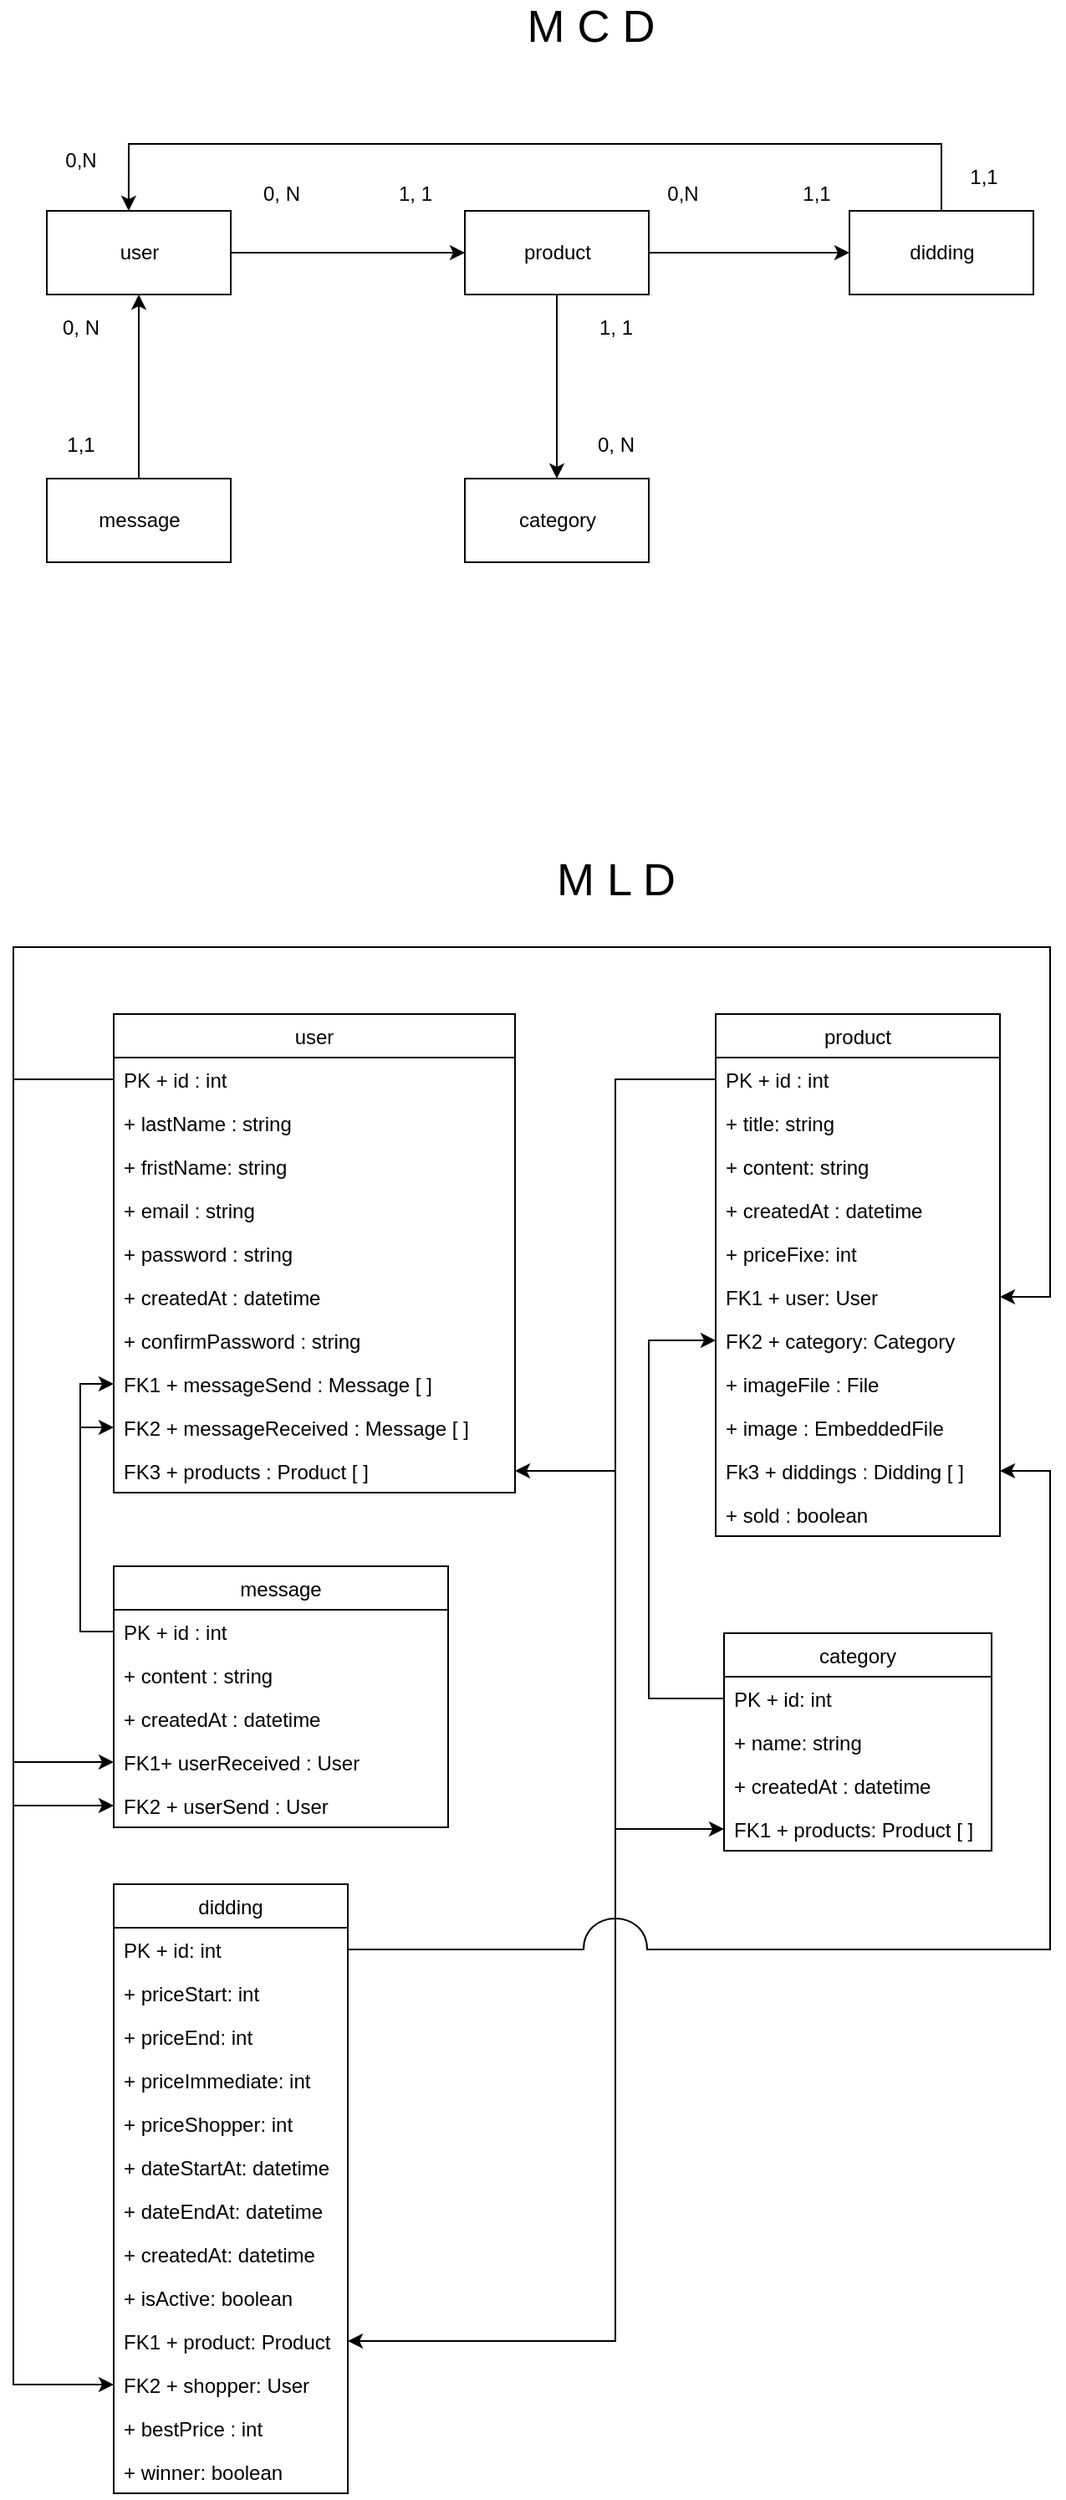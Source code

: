 <mxfile version="14.2.6" type="device"><diagram id="om3F-XPWaC82xKXPHPVz" name="Page-1"><mxGraphModel dx="1422" dy="798" grid="1" gridSize="10" guides="1" tooltips="1" connect="1" arrows="1" fold="1" page="1" pageScale="1" pageWidth="827" pageHeight="1169" math="0" shadow="0"><root><mxCell id="0"/><mxCell id="1" parent="0"/><mxCell id="sTQWusC1MEnu_QbTZ6LZ-8" style="edgeStyle=orthogonalEdgeStyle;rounded=0;orthogonalLoop=1;jettySize=auto;html=1;" parent="1" source="sTQWusC1MEnu_QbTZ6LZ-1" target="sTQWusC1MEnu_QbTZ6LZ-5" edge="1"><mxGeometry relative="1" as="geometry"/></mxCell><mxCell id="sTQWusC1MEnu_QbTZ6LZ-1" value="user" style="html=1;" parent="1" vertex="1"><mxGeometry x="40" y="360" width="110" height="50" as="geometry"/></mxCell><mxCell id="sTQWusC1MEnu_QbTZ6LZ-2" value="&lt;font style=&quot;font-size: 27px&quot;&gt;M C D&lt;/font&gt;" style="text;html=1;align=center;verticalAlign=middle;resizable=0;points=[];autosize=1;" parent="1" vertex="1"><mxGeometry x="320" y="240" width="90" height="20" as="geometry"/></mxCell><mxCell id="sTQWusC1MEnu_QbTZ6LZ-4" value="category" style="html=1;" parent="1" vertex="1"><mxGeometry x="290" y="520" width="110" height="50" as="geometry"/></mxCell><mxCell id="sTQWusC1MEnu_QbTZ6LZ-9" style="edgeStyle=orthogonalEdgeStyle;rounded=0;orthogonalLoop=1;jettySize=auto;html=1;" parent="1" source="sTQWusC1MEnu_QbTZ6LZ-5" target="sTQWusC1MEnu_QbTZ6LZ-4" edge="1"><mxGeometry relative="1" as="geometry"/></mxCell><mxCell id="YgUrWDQRGDnjZMu8azwp-14" style="edgeStyle=orthogonalEdgeStyle;rounded=0;orthogonalLoop=1;jettySize=auto;html=1;entryX=0;entryY=0.5;entryDx=0;entryDy=0;" parent="1" source="sTQWusC1MEnu_QbTZ6LZ-5" target="YgUrWDQRGDnjZMu8azwp-13" edge="1"><mxGeometry relative="1" as="geometry"/></mxCell><mxCell id="sTQWusC1MEnu_QbTZ6LZ-5" value="product" style="html=1;" parent="1" vertex="1"><mxGeometry x="290" y="360" width="110" height="50" as="geometry"/></mxCell><mxCell id="sTQWusC1MEnu_QbTZ6LZ-7" style="edgeStyle=orthogonalEdgeStyle;rounded=0;orthogonalLoop=1;jettySize=auto;html=1;exitX=0.5;exitY=0;exitDx=0;exitDy=0;entryX=0.5;entryY=1;entryDx=0;entryDy=0;" parent="1" source="sTQWusC1MEnu_QbTZ6LZ-6" target="sTQWusC1MEnu_QbTZ6LZ-1" edge="1"><mxGeometry relative="1" as="geometry"/></mxCell><mxCell id="sTQWusC1MEnu_QbTZ6LZ-6" value="message" style="html=1;" parent="1" vertex="1"><mxGeometry x="40" y="520" width="110" height="50" as="geometry"/></mxCell><mxCell id="sTQWusC1MEnu_QbTZ6LZ-10" value="1,1" style="text;html=1;align=center;verticalAlign=middle;resizable=0;points=[];autosize=1;" parent="1" vertex="1"><mxGeometry x="45" y="490" width="30" height="20" as="geometry"/></mxCell><mxCell id="sTQWusC1MEnu_QbTZ6LZ-11" value="0, N" style="text;html=1;align=center;verticalAlign=middle;resizable=0;points=[];autosize=1;" parent="1" vertex="1"><mxGeometry x="40" y="420" width="40" height="20" as="geometry"/></mxCell><mxCell id="sTQWusC1MEnu_QbTZ6LZ-12" value="0, N" style="text;html=1;align=center;verticalAlign=middle;resizable=0;points=[];autosize=1;" parent="1" vertex="1"><mxGeometry x="160" y="340" width="40" height="20" as="geometry"/></mxCell><mxCell id="sTQWusC1MEnu_QbTZ6LZ-13" value="1, 1" style="text;html=1;align=center;verticalAlign=middle;resizable=0;points=[];autosize=1;" parent="1" vertex="1"><mxGeometry x="240" y="340" width="40" height="20" as="geometry"/></mxCell><mxCell id="sTQWusC1MEnu_QbTZ6LZ-14" value="1, 1" style="text;html=1;align=center;verticalAlign=middle;resizable=0;points=[];autosize=1;" parent="1" vertex="1"><mxGeometry x="360" y="420" width="40" height="20" as="geometry"/></mxCell><mxCell id="sTQWusC1MEnu_QbTZ6LZ-15" value="0, N" style="text;html=1;align=center;verticalAlign=middle;resizable=0;points=[];autosize=1;" parent="1" vertex="1"><mxGeometry x="360" y="490" width="40" height="20" as="geometry"/></mxCell><mxCell id="sTQWusC1MEnu_QbTZ6LZ-16" value="user" style="swimlane;fontStyle=0;childLayout=stackLayout;horizontal=1;startSize=26;fillColor=none;horizontalStack=0;resizeParent=1;resizeParentMax=0;resizeLast=0;collapsible=1;marginBottom=0;" parent="1" vertex="1"><mxGeometry x="80" y="840" width="240" height="286" as="geometry"/></mxCell><mxCell id="sTQWusC1MEnu_QbTZ6LZ-17" value="PK + id : int" style="text;strokeColor=none;fillColor=none;align=left;verticalAlign=top;spacingLeft=4;spacingRight=4;overflow=hidden;rotatable=0;points=[[0,0.5],[1,0.5]];portConstraint=eastwest;" parent="sTQWusC1MEnu_QbTZ6LZ-16" vertex="1"><mxGeometry y="26" width="240" height="26" as="geometry"/></mxCell><mxCell id="sTQWusC1MEnu_QbTZ6LZ-18" value="+ lastName : string" style="text;strokeColor=none;fillColor=none;align=left;verticalAlign=top;spacingLeft=4;spacingRight=4;overflow=hidden;rotatable=0;points=[[0,0.5],[1,0.5]];portConstraint=eastwest;" parent="sTQWusC1MEnu_QbTZ6LZ-16" vertex="1"><mxGeometry y="52" width="240" height="26" as="geometry"/></mxCell><mxCell id="sTQWusC1MEnu_QbTZ6LZ-19" value="+ fristName: string" style="text;strokeColor=none;fillColor=none;align=left;verticalAlign=top;spacingLeft=4;spacingRight=4;overflow=hidden;rotatable=0;points=[[0,0.5],[1,0.5]];portConstraint=eastwest;" parent="sTQWusC1MEnu_QbTZ6LZ-16" vertex="1"><mxGeometry y="78" width="240" height="26" as="geometry"/></mxCell><mxCell id="sTQWusC1MEnu_QbTZ6LZ-34" value="+ email : string" style="text;strokeColor=none;fillColor=none;align=left;verticalAlign=top;spacingLeft=4;spacingRight=4;overflow=hidden;rotatable=0;points=[[0,0.5],[1,0.5]];portConstraint=eastwest;" parent="sTQWusC1MEnu_QbTZ6LZ-16" vertex="1"><mxGeometry y="104" width="240" height="26" as="geometry"/></mxCell><mxCell id="sTQWusC1MEnu_QbTZ6LZ-35" value="+ password : string" style="text;strokeColor=none;fillColor=none;align=left;verticalAlign=top;spacingLeft=4;spacingRight=4;overflow=hidden;rotatable=0;points=[[0,0.5],[1,0.5]];portConstraint=eastwest;" parent="sTQWusC1MEnu_QbTZ6LZ-16" vertex="1"><mxGeometry y="130" width="240" height="26" as="geometry"/></mxCell><mxCell id="sTQWusC1MEnu_QbTZ6LZ-50" value="+ createdAt : datetime" style="text;strokeColor=none;fillColor=none;align=left;verticalAlign=top;spacingLeft=4;spacingRight=4;overflow=hidden;rotatable=0;points=[[0,0.5],[1,0.5]];portConstraint=eastwest;" parent="sTQWusC1MEnu_QbTZ6LZ-16" vertex="1"><mxGeometry y="156" width="240" height="26" as="geometry"/></mxCell><mxCell id="sTQWusC1MEnu_QbTZ6LZ-36" value="+ confirmPassword : string" style="text;strokeColor=none;fillColor=none;align=left;verticalAlign=top;spacingLeft=4;spacingRight=4;overflow=hidden;rotatable=0;points=[[0,0.5],[1,0.5]];portConstraint=eastwest;" parent="sTQWusC1MEnu_QbTZ6LZ-16" vertex="1"><mxGeometry y="182" width="240" height="26" as="geometry"/></mxCell><mxCell id="sTQWusC1MEnu_QbTZ6LZ-38" value="FK1 + messageSend : Message [ ]" style="text;strokeColor=none;fillColor=none;align=left;verticalAlign=top;spacingLeft=4;spacingRight=4;overflow=hidden;rotatable=0;points=[[0,0.5],[1,0.5]];portConstraint=eastwest;" parent="sTQWusC1MEnu_QbTZ6LZ-16" vertex="1"><mxGeometry y="208" width="240" height="26" as="geometry"/></mxCell><mxCell id="r24jNu4AS_oVEk9zv70J-6" value="FK2 + messageReceived : Message [ ]" style="text;strokeColor=none;fillColor=none;align=left;verticalAlign=top;spacingLeft=4;spacingRight=4;overflow=hidden;rotatable=0;points=[[0,0.5],[1,0.5]];portConstraint=eastwest;" vertex="1" parent="sTQWusC1MEnu_QbTZ6LZ-16"><mxGeometry y="234" width="240" height="26" as="geometry"/></mxCell><mxCell id="sTQWusC1MEnu_QbTZ6LZ-39" value="FK3 + products : Product [ ]" style="text;strokeColor=none;fillColor=none;align=left;verticalAlign=top;spacingLeft=4;spacingRight=4;overflow=hidden;rotatable=0;points=[[0,0.5],[1,0.5]];portConstraint=eastwest;" parent="sTQWusC1MEnu_QbTZ6LZ-16" vertex="1"><mxGeometry y="260" width="240" height="26" as="geometry"/></mxCell><mxCell id="sTQWusC1MEnu_QbTZ6LZ-21" value="&lt;font style=&quot;font-size: 27px&quot;&gt;M L D&lt;/font&gt;" style="text;html=1;align=center;verticalAlign=middle;resizable=0;points=[];autosize=1;" parent="1" vertex="1"><mxGeometry x="335" y="750" width="90" height="20" as="geometry"/></mxCell><mxCell id="sTQWusC1MEnu_QbTZ6LZ-22" value="category" style="swimlane;fontStyle=0;childLayout=stackLayout;horizontal=1;startSize=26;fillColor=none;horizontalStack=0;resizeParent=1;resizeParentMax=0;resizeLast=0;collapsible=1;marginBottom=0;" parent="1" vertex="1"><mxGeometry x="445" y="1210" width="160" height="130" as="geometry"/></mxCell><mxCell id="sTQWusC1MEnu_QbTZ6LZ-23" value="PK + id: int" style="text;strokeColor=none;fillColor=none;align=left;verticalAlign=top;spacingLeft=4;spacingRight=4;overflow=hidden;rotatable=0;points=[[0,0.5],[1,0.5]];portConstraint=eastwest;" parent="sTQWusC1MEnu_QbTZ6LZ-22" vertex="1"><mxGeometry y="26" width="160" height="26" as="geometry"/></mxCell><mxCell id="sTQWusC1MEnu_QbTZ6LZ-24" value="+ name: string " style="text;strokeColor=none;fillColor=none;align=left;verticalAlign=top;spacingLeft=4;spacingRight=4;overflow=hidden;rotatable=0;points=[[0,0.5],[1,0.5]];portConstraint=eastwest;" parent="sTQWusC1MEnu_QbTZ6LZ-22" vertex="1"><mxGeometry y="52" width="160" height="26" as="geometry"/></mxCell><mxCell id="sTQWusC1MEnu_QbTZ6LZ-52" value="+ createdAt : datetime" style="text;strokeColor=none;fillColor=none;align=left;verticalAlign=top;spacingLeft=4;spacingRight=4;overflow=hidden;rotatable=0;points=[[0,0.5],[1,0.5]];portConstraint=eastwest;" parent="sTQWusC1MEnu_QbTZ6LZ-22" vertex="1"><mxGeometry y="78" width="160" height="26" as="geometry"/></mxCell><mxCell id="sTQWusC1MEnu_QbTZ6LZ-25" value="FK1 + products: Product [ ] " style="text;strokeColor=none;fillColor=none;align=left;verticalAlign=top;spacingLeft=4;spacingRight=4;overflow=hidden;rotatable=0;points=[[0,0.5],[1,0.5]];portConstraint=eastwest;" parent="sTQWusC1MEnu_QbTZ6LZ-22" vertex="1"><mxGeometry y="104" width="160" height="26" as="geometry"/></mxCell><mxCell id="sTQWusC1MEnu_QbTZ6LZ-26" value="message" style="swimlane;fontStyle=0;childLayout=stackLayout;horizontal=1;startSize=26;fillColor=none;horizontalStack=0;resizeParent=1;resizeParentMax=0;resizeLast=0;collapsible=1;marginBottom=0;" parent="1" vertex="1"><mxGeometry x="80" y="1170" width="200" height="156" as="geometry"/></mxCell><mxCell id="sTQWusC1MEnu_QbTZ6LZ-27" value="PK + id : int" style="text;strokeColor=none;fillColor=none;align=left;verticalAlign=top;spacingLeft=4;spacingRight=4;overflow=hidden;rotatable=0;points=[[0,0.5],[1,0.5]];portConstraint=eastwest;" parent="sTQWusC1MEnu_QbTZ6LZ-26" vertex="1"><mxGeometry y="26" width="200" height="26" as="geometry"/></mxCell><mxCell id="sTQWusC1MEnu_QbTZ6LZ-29" value="+ content : string" style="text;strokeColor=none;fillColor=none;align=left;verticalAlign=top;spacingLeft=4;spacingRight=4;overflow=hidden;rotatable=0;points=[[0,0.5],[1,0.5]];portConstraint=eastwest;" parent="sTQWusC1MEnu_QbTZ6LZ-26" vertex="1"><mxGeometry y="52" width="200" height="26" as="geometry"/></mxCell><mxCell id="sTQWusC1MEnu_QbTZ6LZ-51" value="+ createdAt : datetime" style="text;strokeColor=none;fillColor=none;align=left;verticalAlign=top;spacingLeft=4;spacingRight=4;overflow=hidden;rotatable=0;points=[[0,0.5],[1,0.5]];portConstraint=eastwest;" parent="sTQWusC1MEnu_QbTZ6LZ-26" vertex="1"><mxGeometry y="78" width="200" height="26" as="geometry"/></mxCell><mxCell id="r24jNu4AS_oVEk9zv70J-8" value="FK1+ userReceived : User" style="text;strokeColor=none;fillColor=none;align=left;verticalAlign=top;spacingLeft=4;spacingRight=4;overflow=hidden;rotatable=0;points=[[0,0.5],[1,0.5]];portConstraint=eastwest;" vertex="1" parent="sTQWusC1MEnu_QbTZ6LZ-26"><mxGeometry y="104" width="200" height="26" as="geometry"/></mxCell><mxCell id="sTQWusC1MEnu_QbTZ6LZ-40" value="FK2 + userSend : User " style="text;strokeColor=none;fillColor=none;align=left;verticalAlign=top;spacingLeft=4;spacingRight=4;overflow=hidden;rotatable=0;points=[[0,0.5],[1,0.5]];portConstraint=eastwest;" parent="sTQWusC1MEnu_QbTZ6LZ-26" vertex="1"><mxGeometry y="130" width="200" height="26" as="geometry"/></mxCell><mxCell id="sTQWusC1MEnu_QbTZ6LZ-30" value="product" style="swimlane;fontStyle=0;childLayout=stackLayout;horizontal=1;startSize=26;fillColor=none;horizontalStack=0;resizeParent=1;resizeParentMax=0;resizeLast=0;collapsible=1;marginBottom=0;" parent="1" vertex="1"><mxGeometry x="440" y="840" width="170" height="312" as="geometry"/></mxCell><mxCell id="sTQWusC1MEnu_QbTZ6LZ-31" value="PK + id : int" style="text;strokeColor=none;fillColor=none;align=left;verticalAlign=top;spacingLeft=4;spacingRight=4;overflow=hidden;rotatable=0;points=[[0,0.5],[1,0.5]];portConstraint=eastwest;" parent="sTQWusC1MEnu_QbTZ6LZ-30" vertex="1"><mxGeometry y="26" width="170" height="26" as="geometry"/></mxCell><mxCell id="sTQWusC1MEnu_QbTZ6LZ-32" value="+ title: string" style="text;strokeColor=none;fillColor=none;align=left;verticalAlign=top;spacingLeft=4;spacingRight=4;overflow=hidden;rotatable=0;points=[[0,0.5],[1,0.5]];portConstraint=eastwest;" parent="sTQWusC1MEnu_QbTZ6LZ-30" vertex="1"><mxGeometry y="52" width="170" height="26" as="geometry"/></mxCell><mxCell id="sTQWusC1MEnu_QbTZ6LZ-33" value="+ content: string" style="text;strokeColor=none;fillColor=none;align=left;verticalAlign=top;spacingLeft=4;spacingRight=4;overflow=hidden;rotatable=0;points=[[0,0.5],[1,0.5]];portConstraint=eastwest;" parent="sTQWusC1MEnu_QbTZ6LZ-30" vertex="1"><mxGeometry y="78" width="170" height="26" as="geometry"/></mxCell><mxCell id="sTQWusC1MEnu_QbTZ6LZ-49" value="+ createdAt : datetime" style="text;strokeColor=none;fillColor=none;align=left;verticalAlign=top;spacingLeft=4;spacingRight=4;overflow=hidden;rotatable=0;points=[[0,0.5],[1,0.5]];portConstraint=eastwest;" parent="sTQWusC1MEnu_QbTZ6LZ-30" vertex="1"><mxGeometry y="104" width="170" height="26" as="geometry"/></mxCell><mxCell id="sTQWusC1MEnu_QbTZ6LZ-43" value="+ priceFixe: int" style="text;strokeColor=none;fillColor=none;align=left;verticalAlign=top;spacingLeft=4;spacingRight=4;overflow=hidden;rotatable=0;points=[[0,0.5],[1,0.5]];portConstraint=eastwest;" parent="sTQWusC1MEnu_QbTZ6LZ-30" vertex="1"><mxGeometry y="130" width="170" height="26" as="geometry"/></mxCell><mxCell id="sTQWusC1MEnu_QbTZ6LZ-57" value="FK1 + user: User" style="text;strokeColor=none;fillColor=none;align=left;verticalAlign=top;spacingLeft=4;spacingRight=4;overflow=hidden;rotatable=0;points=[[0,0.5],[1,0.5]];portConstraint=eastwest;" parent="sTQWusC1MEnu_QbTZ6LZ-30" vertex="1"><mxGeometry y="156" width="170" height="26" as="geometry"/></mxCell><mxCell id="sTQWusC1MEnu_QbTZ6LZ-44" value="FK2 + category: Category  " style="text;strokeColor=none;fillColor=none;align=left;verticalAlign=top;spacingLeft=4;spacingRight=4;overflow=hidden;rotatable=0;points=[[0,0.5],[1,0.5]];portConstraint=eastwest;" parent="sTQWusC1MEnu_QbTZ6LZ-30" vertex="1"><mxGeometry y="182" width="170" height="26" as="geometry"/></mxCell><mxCell id="YgUrWDQRGDnjZMu8azwp-1" value="+ imageFile : File" style="text;strokeColor=none;fillColor=none;align=left;verticalAlign=top;spacingLeft=4;spacingRight=4;overflow=hidden;rotatable=0;points=[[0,0.5],[1,0.5]];portConstraint=eastwest;" parent="sTQWusC1MEnu_QbTZ6LZ-30" vertex="1"><mxGeometry y="208" width="170" height="26" as="geometry"/></mxCell><mxCell id="sTQWusC1MEnu_QbTZ6LZ-45" value="+ image : EmbeddedFile" style="text;strokeColor=none;fillColor=none;align=left;verticalAlign=top;spacingLeft=4;spacingRight=4;overflow=hidden;rotatable=0;points=[[0,0.5],[1,0.5]];portConstraint=eastwest;" parent="sTQWusC1MEnu_QbTZ6LZ-30" vertex="1"><mxGeometry y="234" width="170" height="26" as="geometry"/></mxCell><mxCell id="r24jNu4AS_oVEk9zv70J-17" value="Fk3 + diddings : Didding [ ]" style="text;strokeColor=none;fillColor=none;align=left;verticalAlign=top;spacingLeft=4;spacingRight=4;overflow=hidden;rotatable=0;points=[[0,0.5],[1,0.5]];portConstraint=eastwest;" vertex="1" parent="sTQWusC1MEnu_QbTZ6LZ-30"><mxGeometry y="260" width="170" height="26" as="geometry"/></mxCell><mxCell id="r24jNu4AS_oVEk9zv70J-18" value="+ sold : boolean" style="text;strokeColor=none;fillColor=none;align=left;verticalAlign=top;spacingLeft=4;spacingRight=4;overflow=hidden;rotatable=0;points=[[0,0.5],[1,0.5]];portConstraint=eastwest;" vertex="1" parent="sTQWusC1MEnu_QbTZ6LZ-30"><mxGeometry y="286" width="170" height="26" as="geometry"/></mxCell><mxCell id="sTQWusC1MEnu_QbTZ6LZ-59" style="edgeStyle=orthogonalEdgeStyle;rounded=0;orthogonalLoop=1;jettySize=auto;html=1;entryX=1;entryY=0.5;entryDx=0;entryDy=0;" parent="1" source="sTQWusC1MEnu_QbTZ6LZ-31" target="sTQWusC1MEnu_QbTZ6LZ-39" edge="1"><mxGeometry relative="1" as="geometry"/></mxCell><mxCell id="YgUrWDQRGDnjZMu8azwp-2" value="didding" style="swimlane;fontStyle=0;childLayout=stackLayout;horizontal=1;startSize=26;fillColor=none;horizontalStack=0;resizeParent=1;resizeParentMax=0;resizeLast=0;collapsible=1;marginBottom=0;" parent="1" vertex="1"><mxGeometry x="80" y="1360" width="140" height="364" as="geometry"/></mxCell><mxCell id="YgUrWDQRGDnjZMu8azwp-3" value="PK + id: int" style="text;strokeColor=none;fillColor=none;align=left;verticalAlign=top;spacingLeft=4;spacingRight=4;overflow=hidden;rotatable=0;points=[[0,0.5],[1,0.5]];portConstraint=eastwest;" parent="YgUrWDQRGDnjZMu8azwp-2" vertex="1"><mxGeometry y="26" width="140" height="26" as="geometry"/></mxCell><mxCell id="YgUrWDQRGDnjZMu8azwp-4" value="+ priceStart: int" style="text;strokeColor=none;fillColor=none;align=left;verticalAlign=top;spacingLeft=4;spacingRight=4;overflow=hidden;rotatable=0;points=[[0,0.5],[1,0.5]];portConstraint=eastwest;" parent="YgUrWDQRGDnjZMu8azwp-2" vertex="1"><mxGeometry y="52" width="140" height="26" as="geometry"/></mxCell><mxCell id="YgUrWDQRGDnjZMu8azwp-5" value="+ priceEnd: int" style="text;strokeColor=none;fillColor=none;align=left;verticalAlign=top;spacingLeft=4;spacingRight=4;overflow=hidden;rotatable=0;points=[[0,0.5],[1,0.5]];portConstraint=eastwest;" parent="YgUrWDQRGDnjZMu8azwp-2" vertex="1"><mxGeometry y="78" width="140" height="26" as="geometry"/></mxCell><mxCell id="YgUrWDQRGDnjZMu8azwp-9" value="+ priceImmediate: int" style="text;strokeColor=none;fillColor=none;align=left;verticalAlign=top;spacingLeft=4;spacingRight=4;overflow=hidden;rotatable=0;points=[[0,0.5],[1,0.5]];portConstraint=eastwest;" parent="YgUrWDQRGDnjZMu8azwp-2" vertex="1"><mxGeometry y="104" width="140" height="26" as="geometry"/></mxCell><mxCell id="YgUrWDQRGDnjZMu8azwp-10" value="+ priceShopper: int" style="text;strokeColor=none;fillColor=none;align=left;verticalAlign=top;spacingLeft=4;spacingRight=4;overflow=hidden;rotatable=0;points=[[0,0.5],[1,0.5]];portConstraint=eastwest;" parent="YgUrWDQRGDnjZMu8azwp-2" vertex="1"><mxGeometry y="130" width="140" height="26" as="geometry"/></mxCell><mxCell id="YgUrWDQRGDnjZMu8azwp-6" value="+ dateStartAt: datetime" style="text;strokeColor=none;fillColor=none;align=left;verticalAlign=top;spacingLeft=4;spacingRight=4;overflow=hidden;rotatable=0;points=[[0,0.5],[1,0.5]];portConstraint=eastwest;" parent="YgUrWDQRGDnjZMu8azwp-2" vertex="1"><mxGeometry y="156" width="140" height="26" as="geometry"/></mxCell><mxCell id="YgUrWDQRGDnjZMu8azwp-7" value="+ dateEndAt: datetime" style="text;strokeColor=none;fillColor=none;align=left;verticalAlign=top;spacingLeft=4;spacingRight=4;overflow=hidden;rotatable=0;points=[[0,0.5],[1,0.5]];portConstraint=eastwest;" parent="YgUrWDQRGDnjZMu8azwp-2" vertex="1"><mxGeometry y="182" width="140" height="26" as="geometry"/></mxCell><mxCell id="YgUrWDQRGDnjZMu8azwp-26" value="+ createdAt: datetime" style="text;strokeColor=none;fillColor=none;align=left;verticalAlign=top;spacingLeft=4;spacingRight=4;overflow=hidden;rotatable=0;points=[[0,0.5],[1,0.5]];portConstraint=eastwest;" parent="YgUrWDQRGDnjZMu8azwp-2" vertex="1"><mxGeometry y="208" width="140" height="26" as="geometry"/></mxCell><mxCell id="YgUrWDQRGDnjZMu8azwp-27" value="+ isActive: boolean" style="text;strokeColor=none;fillColor=none;align=left;verticalAlign=top;spacingLeft=4;spacingRight=4;overflow=hidden;rotatable=0;points=[[0,0.5],[1,0.5]];portConstraint=eastwest;" parent="YgUrWDQRGDnjZMu8azwp-2" vertex="1"><mxGeometry y="234" width="140" height="26" as="geometry"/></mxCell><mxCell id="YgUrWDQRGDnjZMu8azwp-11" value="FK1 + product: Product" style="text;strokeColor=none;fillColor=none;align=left;verticalAlign=top;spacingLeft=4;spacingRight=4;overflow=hidden;rotatable=0;points=[[0,0.5],[1,0.5]];portConstraint=eastwest;" parent="YgUrWDQRGDnjZMu8azwp-2" vertex="1"><mxGeometry y="260" width="140" height="26" as="geometry"/></mxCell><mxCell id="YgUrWDQRGDnjZMu8azwp-12" value="FK2 + shopper: User" style="text;strokeColor=none;fillColor=none;align=left;verticalAlign=top;spacingLeft=4;spacingRight=4;overflow=hidden;rotatable=0;points=[[0,0.5],[1,0.5]];portConstraint=eastwest;" parent="YgUrWDQRGDnjZMu8azwp-2" vertex="1"><mxGeometry y="286" width="140" height="26" as="geometry"/></mxCell><mxCell id="r24jNu4AS_oVEk9zv70J-4" value="+ bestPrice : int" style="text;strokeColor=none;fillColor=none;align=left;verticalAlign=top;spacingLeft=4;spacingRight=4;overflow=hidden;rotatable=0;points=[[0,0.5],[1,0.5]];portConstraint=eastwest;" vertex="1" parent="YgUrWDQRGDnjZMu8azwp-2"><mxGeometry y="312" width="140" height="26" as="geometry"/></mxCell><mxCell id="r24jNu4AS_oVEk9zv70J-5" value="+ winner: boolean" style="text;strokeColor=none;fillColor=none;align=left;verticalAlign=top;spacingLeft=4;spacingRight=4;overflow=hidden;rotatable=0;points=[[0,0.5],[1,0.5]];portConstraint=eastwest;" vertex="1" parent="YgUrWDQRGDnjZMu8azwp-2"><mxGeometry y="338" width="140" height="26" as="geometry"/></mxCell><mxCell id="r24jNu4AS_oVEk9zv70J-14" style="edgeStyle=orthogonalEdgeStyle;rounded=0;orthogonalLoop=1;jettySize=auto;html=1;entryX=0.445;entryY=0;entryDx=0;entryDy=0;entryPerimeter=0;" edge="1" parent="1" source="YgUrWDQRGDnjZMu8azwp-13" target="sTQWusC1MEnu_QbTZ6LZ-1"><mxGeometry relative="1" as="geometry"><Array as="points"><mxPoint x="575" y="320"/><mxPoint x="89" y="320"/></Array></mxGeometry></mxCell><mxCell id="YgUrWDQRGDnjZMu8azwp-13" value="didding" style="html=1;" parent="1" vertex="1"><mxGeometry x="520" y="360" width="110" height="50" as="geometry"/></mxCell><mxCell id="YgUrWDQRGDnjZMu8azwp-15" value="0,N" style="text;html=1;align=center;verticalAlign=middle;resizable=0;points=[];autosize=1;" parent="1" vertex="1"><mxGeometry x="405" y="340" width="30" height="20" as="geometry"/></mxCell><mxCell id="YgUrWDQRGDnjZMu8azwp-16" value="1,1" style="text;html=1;align=center;verticalAlign=middle;resizable=0;points=[];autosize=1;" parent="1" vertex="1"><mxGeometry x="485" y="340" width="30" height="20" as="geometry"/></mxCell><mxCell id="YgUrWDQRGDnjZMu8azwp-22" style="edgeStyle=orthogonalEdgeStyle;rounded=0;orthogonalLoop=1;jettySize=auto;html=1;entryX=1;entryY=0.5;entryDx=0;entryDy=0;" parent="1" source="sTQWusC1MEnu_QbTZ6LZ-17" target="sTQWusC1MEnu_QbTZ6LZ-57" edge="1"><mxGeometry relative="1" as="geometry"><Array as="points"><mxPoint x="20" y="879"/><mxPoint x="20" y="800"/><mxPoint x="640" y="800"/><mxPoint x="640" y="1009"/></Array></mxGeometry></mxCell><mxCell id="YgUrWDQRGDnjZMu8azwp-28" style="edgeStyle=orthogonalEdgeStyle;rounded=0;orthogonalLoop=1;jettySize=auto;html=1;entryX=0;entryY=0.5;entryDx=0;entryDy=0;" parent="1" source="sTQWusC1MEnu_QbTZ6LZ-17" target="YgUrWDQRGDnjZMu8azwp-12" edge="1"><mxGeometry relative="1" as="geometry"><Array as="points"><mxPoint x="20" y="879"/><mxPoint x="20" y="1659"/></Array></mxGeometry></mxCell><mxCell id="YgUrWDQRGDnjZMu8azwp-29" style="edgeStyle=orthogonalEdgeStyle;rounded=0;orthogonalLoop=1;jettySize=auto;html=1;entryX=1;entryY=0.5;entryDx=0;entryDy=0;" parent="1" source="sTQWusC1MEnu_QbTZ6LZ-31" target="YgUrWDQRGDnjZMu8azwp-11" edge="1"><mxGeometry relative="1" as="geometry"><Array as="points"><mxPoint x="380" y="879"/><mxPoint x="380" y="1633"/></Array></mxGeometry></mxCell><mxCell id="r24jNu4AS_oVEk9zv70J-1" style="edgeStyle=orthogonalEdgeStyle;rounded=0;orthogonalLoop=1;jettySize=auto;html=1;entryX=0;entryY=0.5;entryDx=0;entryDy=0;" edge="1" parent="1" source="sTQWusC1MEnu_QbTZ6LZ-23" target="sTQWusC1MEnu_QbTZ6LZ-44"><mxGeometry relative="1" as="geometry"><Array as="points"><mxPoint x="400" y="1249"/><mxPoint x="400" y="1035"/></Array></mxGeometry></mxCell><mxCell id="r24jNu4AS_oVEk9zv70J-15" value="0,N" style="text;html=1;align=center;verticalAlign=middle;resizable=0;points=[];autosize=1;" vertex="1" parent="1"><mxGeometry x="45" y="320" width="30" height="20" as="geometry"/></mxCell><mxCell id="r24jNu4AS_oVEk9zv70J-16" value="1,1" style="text;html=1;align=center;verticalAlign=middle;resizable=0;points=[];autosize=1;" vertex="1" parent="1"><mxGeometry x="585" y="330" width="30" height="20" as="geometry"/></mxCell><mxCell id="r24jNu4AS_oVEk9zv70J-19" style="edgeStyle=orthogonalEdgeStyle;rounded=0;orthogonalLoop=1;jettySize=auto;html=1;entryX=0;entryY=0.5;entryDx=0;entryDy=0;" edge="1" parent="1" source="sTQWusC1MEnu_QbTZ6LZ-31" target="sTQWusC1MEnu_QbTZ6LZ-25"><mxGeometry relative="1" as="geometry"><Array as="points"><mxPoint x="380" y="879"/><mxPoint x="380" y="1327"/></Array></mxGeometry></mxCell><mxCell id="r24jNu4AS_oVEk9zv70J-20" style="edgeStyle=orthogonalEdgeStyle;rounded=0;orthogonalLoop=1;jettySize=auto;html=1;entryX=0;entryY=0.5;entryDx=0;entryDy=0;" edge="1" parent="1" source="sTQWusC1MEnu_QbTZ6LZ-17" target="r24jNu4AS_oVEk9zv70J-8"><mxGeometry relative="1" as="geometry"><Array as="points"><mxPoint x="20" y="879"/><mxPoint x="20" y="1287"/></Array></mxGeometry></mxCell><mxCell id="r24jNu4AS_oVEk9zv70J-21" style="edgeStyle=orthogonalEdgeStyle;rounded=0;orthogonalLoop=1;jettySize=auto;html=1;entryX=0;entryY=0.5;entryDx=0;entryDy=0;" edge="1" parent="1" source="sTQWusC1MEnu_QbTZ6LZ-17" target="sTQWusC1MEnu_QbTZ6LZ-40"><mxGeometry relative="1" as="geometry"><Array as="points"><mxPoint x="20" y="879"/><mxPoint x="20" y="1313"/></Array></mxGeometry></mxCell><mxCell id="r24jNu4AS_oVEk9zv70J-22" style="edgeStyle=orthogonalEdgeStyle;rounded=0;orthogonalLoop=1;jettySize=auto;html=1;entryX=0;entryY=0.5;entryDx=0;entryDy=0;" edge="1" parent="1" source="sTQWusC1MEnu_QbTZ6LZ-27" target="sTQWusC1MEnu_QbTZ6LZ-38"><mxGeometry relative="1" as="geometry"><Array as="points"><mxPoint x="60" y="1209"/><mxPoint x="60" y="1061"/></Array></mxGeometry></mxCell><mxCell id="r24jNu4AS_oVEk9zv70J-23" style="edgeStyle=orthogonalEdgeStyle;rounded=0;orthogonalLoop=1;jettySize=auto;html=1;" edge="1" parent="1" source="sTQWusC1MEnu_QbTZ6LZ-27" target="r24jNu4AS_oVEk9zv70J-6"><mxGeometry relative="1" as="geometry"><Array as="points"><mxPoint x="60" y="1209"/><mxPoint x="60" y="1087"/></Array></mxGeometry></mxCell><mxCell id="r24jNu4AS_oVEk9zv70J-24" style="edgeStyle=orthogonalEdgeStyle;orthogonalLoop=1;jettySize=auto;html=1;entryX=1;entryY=0.5;entryDx=0;entryDy=0;fillColor=#d5e8d4;startArrow=none;startFill=0;rounded=0;jumpStyle=arc;jumpSize=38;" edge="1" parent="1" source="YgUrWDQRGDnjZMu8azwp-3" target="r24jNu4AS_oVEk9zv70J-17"><mxGeometry relative="1" as="geometry"><Array as="points"><mxPoint x="640" y="1399"/><mxPoint x="640" y="1113"/></Array></mxGeometry></mxCell></root></mxGraphModel></diagram></mxfile>